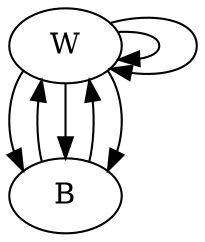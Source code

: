 digraph{ 
W[label="W"];
B[label="B"];
W[label="W"];
B[label="B"];
W[label="W"];
W[label="W"];
W[label="W"];
W->B;
B->W;
W->B;
B->W;
W->W;
W->W;
W->B;
}